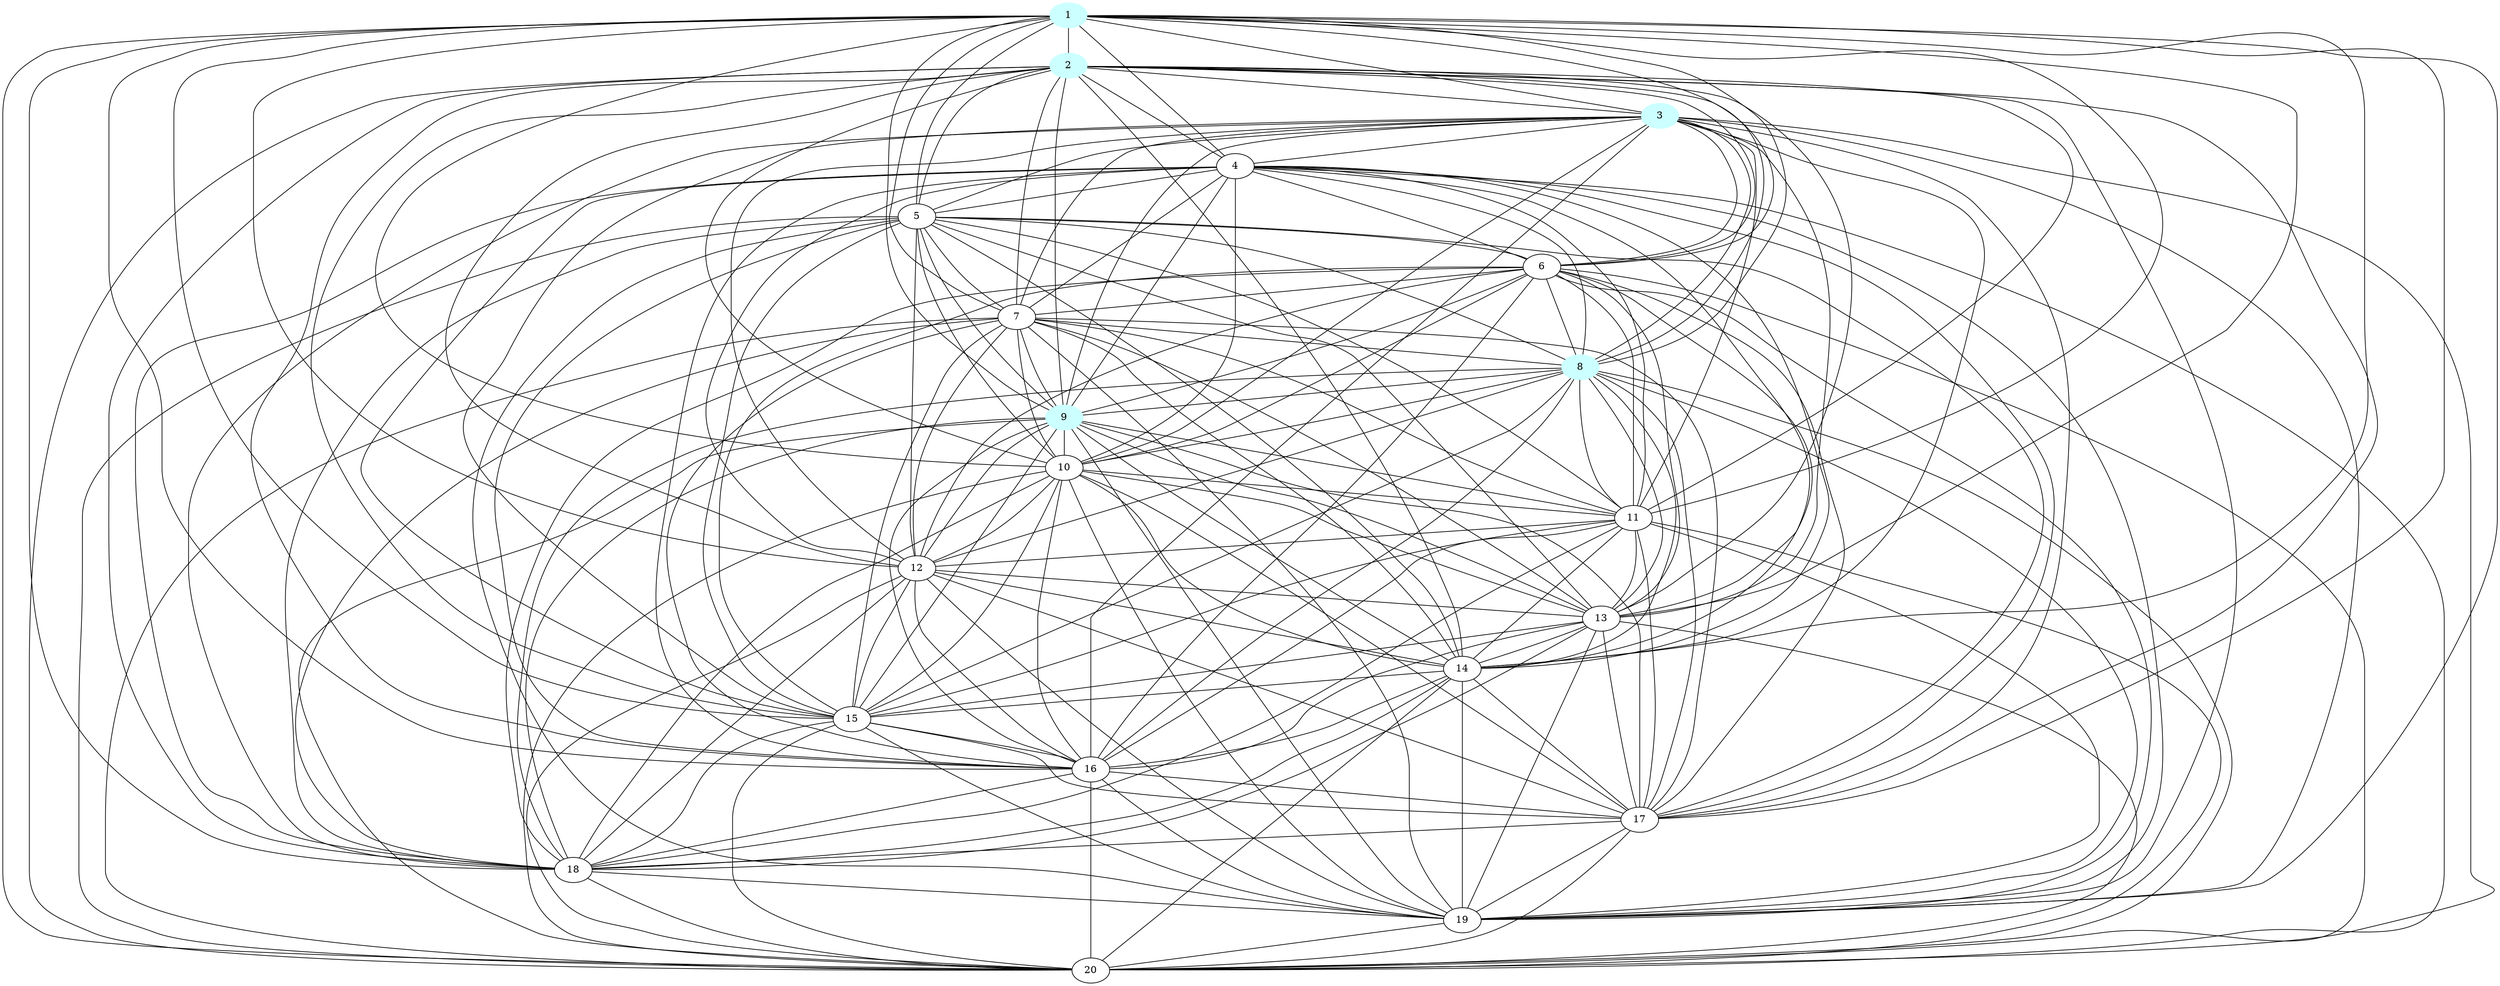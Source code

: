 graph G {
    1 [style=filled, color="#CCFFFF"];
    2 [style=filled, color="#CCFFFF"];
    3 [style=filled, color="#CCFFFF"];
    8 [style=filled, color="#CCFFFF"];
    9 [style=filled, color="#CCFFFF"];
    1 -- 2 [len= 2]
    1 -- 3 [len= 2]
    1 -- 4 [len= 3]
    1 -- 5 [len= 3]
    1 -- 6 [len= 4]
    1 -- 7 [len= 2]
    1 -- 8 [len= 2]
    1 -- 9 [len= 2]
    1 -- 10 [len= 2]
    1 -- 11 [len= 2]
    1 -- 12 [len= 2]
    1 -- 13 [len= 2]
    1 -- 14 [len= 2]
    1 -- 15 [len= 4]
    1 -- 16 [len= 3]
    1 -- 17 [len= 2]
    1 -- 18 [len= 2]
    1 -- 19 [len= 3]
    1 -- 20 [len= 2]
    2 -- 3 [len= 2]
    2 -- 4 [len= 3]
    2 -- 5 [len= 3]
    2 -- 6 [len= 4]
    2 -- 7 [len= 3]
    2 -- 8 [len= 2]
    2 -- 9 [len= 2]
    2 -- 10 [len= 4]
    2 -- 11 [len= 4]
    2 -- 12 [len= 2]
    2 -- 13 [len= 3]
    2 -- 14 [len= 3]
    2 -- 15 [len= 4]
    2 -- 16 [len= 4]
    2 -- 17 [len= 3]
    2 -- 18 [len= 3]
    2 -- 19 [len= 4]
    2 -- 20 [len= 4]
    3 -- 4 [len= 3]
    3 -- 5 [len= 3]
    3 -- 6 [len= 3]
    3 -- 7 [len= 3]
    3 -- 8 [len= 2]
    3 -- 9 [len= 2]
    3 -- 10 [len= 3]
    3 -- 11 [len= 3]
    3 -- 12 [len= 2]
    3 -- 13 [len= 3]
    3 -- 14 [len= 2]
    3 -- 15 [len= 3]
    3 -- 16 [len= 3]
    3 -- 17 [len= 3]
    3 -- 18 [len= 2]
    3 -- 19 [len= 3]
    3 -- 20 [len= 3]
    4 -- 5 [len= 2]
    4 -- 6 [len= 2]
    4 -- 7 [len= 3]
    4 -- 8 [len= 4]
    4 -- 9 [len= 3]
    4 -- 10 [len= 3]
    4 -- 11 [len= 3]
    4 -- 12 [len= 2]
    4 -- 13 [len= 3]
    4 -- 14 [len= 3]
    4 -- 15 [len= 2]
    4 -- 16 [len= 3]
    4 -- 17 [len= 3]
    4 -- 18 [len= 3]
    4 -- 19 [len= 3]
    4 -- 20 [len= 3]
    5 -- 6 [len= 2]
    5 -- 7 [len= 3]
    5 -- 8 [len= 3]
    5 -- 9 [len= 2]
    5 -- 10 [len= 3]
    5 -- 11 [len= 3]
    5 -- 12 [len= 2]
    5 -- 13 [len= 2]
    5 -- 14 [len= 3]
    5 -- 15 [len= 2]
    5 -- 16 [len= 3]
    5 -- 17 [len= 3]
    5 -- 18 [len= 3]
    5 -- 19 [len= 3]
    5 -- 20 [len= 3]
    6 -- 7 [len= 4]
    6 -- 8 [len= 4]
    6 -- 9 [len= 3]
    6 -- 10 [len= 4]
    6 -- 11 [len= 4]
    6 -- 12 [len= 2]
    6 -- 13 [len= 3]
    6 -- 14 [len= 4]
    6 -- 15 [len= 2]
    6 -- 16 [len= 4]
    6 -- 17 [len= 4]
    6 -- 18 [len= 4]
    6 -- 19 [len= 4]
    6 -- 20 [len= 4]
    7 -- 8 [len= 3]
    7 -- 9 [len= 3]
    7 -- 10 [len= 2]
    7 -- 11 [len= 1]
    7 -- 12 [len= 3]
    7 -- 13 [len= 1]
    7 -- 14 [len= 1]
    7 -- 15 [len= 4]
    7 -- 16 [len= 2]
    7 -- 17 [len= 1]
    7 -- 18 [len= 1]
    7 -- 19 [len= 2]
    7 -- 20 [len= 1]
    8 -- 9 [len= 2]
    8 -- 10 [len= 4]
    8 -- 11 [len= 4]
    8 -- 12 [len= 3]
    8 -- 13 [len= 3]
    8 -- 14 [len= 3]
    8 -- 15 [len= 4]
    8 -- 16 [len= 4]
    8 -- 17 [len= 4]
    8 -- 18 [len= 3]
    8 -- 19 [len= 4]
    8 -- 20 [len= 4]
    9 -- 10 [len= 3]
    9 -- 11 [len= 3]
    9 -- 12 [len= 2]
    9 -- 13 [len= 3]
    9 -- 14 [len= 3]
    9 -- 15 [len= 3]
    9 -- 16 [len= 4]
    9 -- 17 [len= 3]
    9 -- 18 [len= 3]
    9 -- 19 [len= 3]
    9 -- 20 [len= 3]
    10 -- 11 [len= 1]
    10 -- 12 [len= 3]
    10 -- 13 [len= 1]
    10 -- 14 [len= 1]
    10 -- 15 [len= 4]
    10 -- 16 [len= 2]
    10 -- 17 [len= 1]
    10 -- 18 [len= 1]
    10 -- 19 [len= 2]
    10 -- 20 [len= 1]
    11 -- 12 [len= 3]
    11 -- 13 [len= 1]
    11 -- 14 [len= 1]
    11 -- 15 [len= 4]
    11 -- 16 [len= 2]
    11 -- 17 [len= 2]
    11 -- 18 [len= 1]
    11 -- 19 [len= 2]
    11 -- 20 [len= 1]
    12 -- 13 [len= 3]
    12 -- 14 [len= 3]
    12 -- 15 [len= 2]
    12 -- 16 [len= 3]
    12 -- 17 [len= 3]
    12 -- 18 [len= 3]
    12 -- 19 [len= 3]
    12 -- 20 [len= 3]
    13 -- 14 [len= 1]
    13 -- 15 [len= 3]
    13 -- 16 [len= 2]
    13 -- 17 [len= 1]
    13 -- 18 [len= 1]
    13 -- 19 [len= 1]
    13 -- 20 [len= 1]
    14 -- 15 [len= 4]
    14 -- 16 [len= 2]
    14 -- 17 [len= 1]
    14 -- 18 [len= 1]
    14 -- 19 [len= 2]
    14 -- 20 [len= 1]
    15 -- 16 [len= 4]
    15 -- 17 [len= 4]
    15 -- 18 [len= 4]
    15 -- 19 [len= 4]
    15 -- 20 [len= 4]
    16 -- 17 [len= 2]
    16 -- 18 [len= 2]
    16 -- 19 [len= 2]
    16 -- 20 [len= 2]
    17 -- 18 [len= 1]
    17 -- 19 [len= 2]
    17 -- 20 [len= 2]
    18 -- 19 [len= 2]
    18 -- 20 [len= 2]
    19 -- 20 [len= 2]
}
